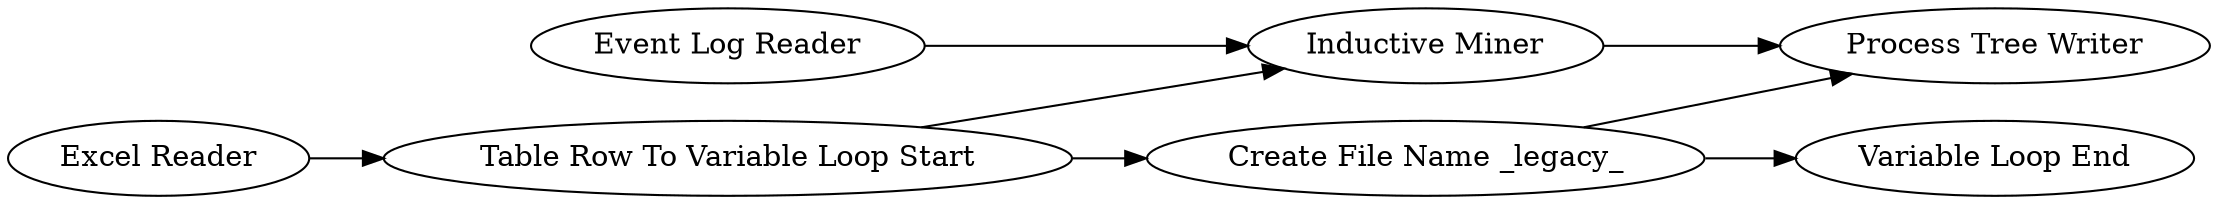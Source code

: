 digraph {
	7 [label="Inductive Miner"]
	36 [label="Table Row To Variable Loop Start"]
	37 [label="Excel Reader"]
	38 [label="Create File Name _legacy_"]
	40 [label="Variable Loop End"]
	41 [label="Process Tree Writer"]
	42 [label="Event Log Reader"]
	7 -> 41
	36 -> 38
	36 -> 7
	37 -> 36
	38 -> 40
	38 -> 41
	42 -> 7
	rankdir=LR
}
